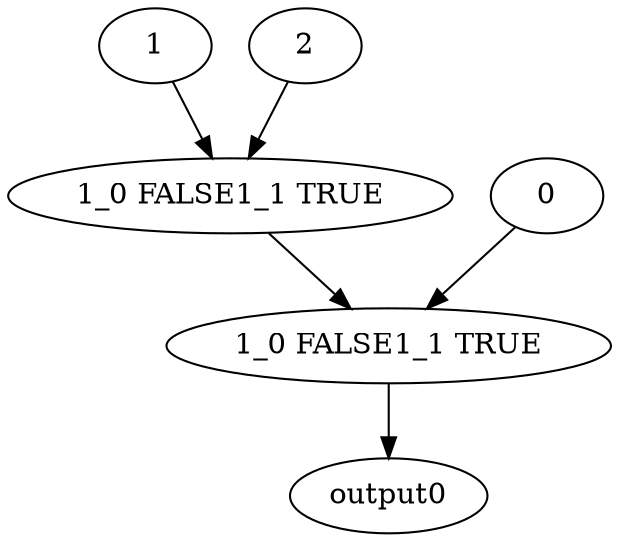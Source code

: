 digraph {
1 -> 3;
2 -> 3;
0 -> 4;
3 -> 4;
3 [ label = "0_0 FALSE0_1 FALSE"];
3 [ label = "1_0 FALSE1_1 TRUE"];
4 [ label = "0_0 FALSE0_1 FALSE"];
4 [ label = "1_0 FALSE1_1 TRUE"];
4 -> output0 
}
